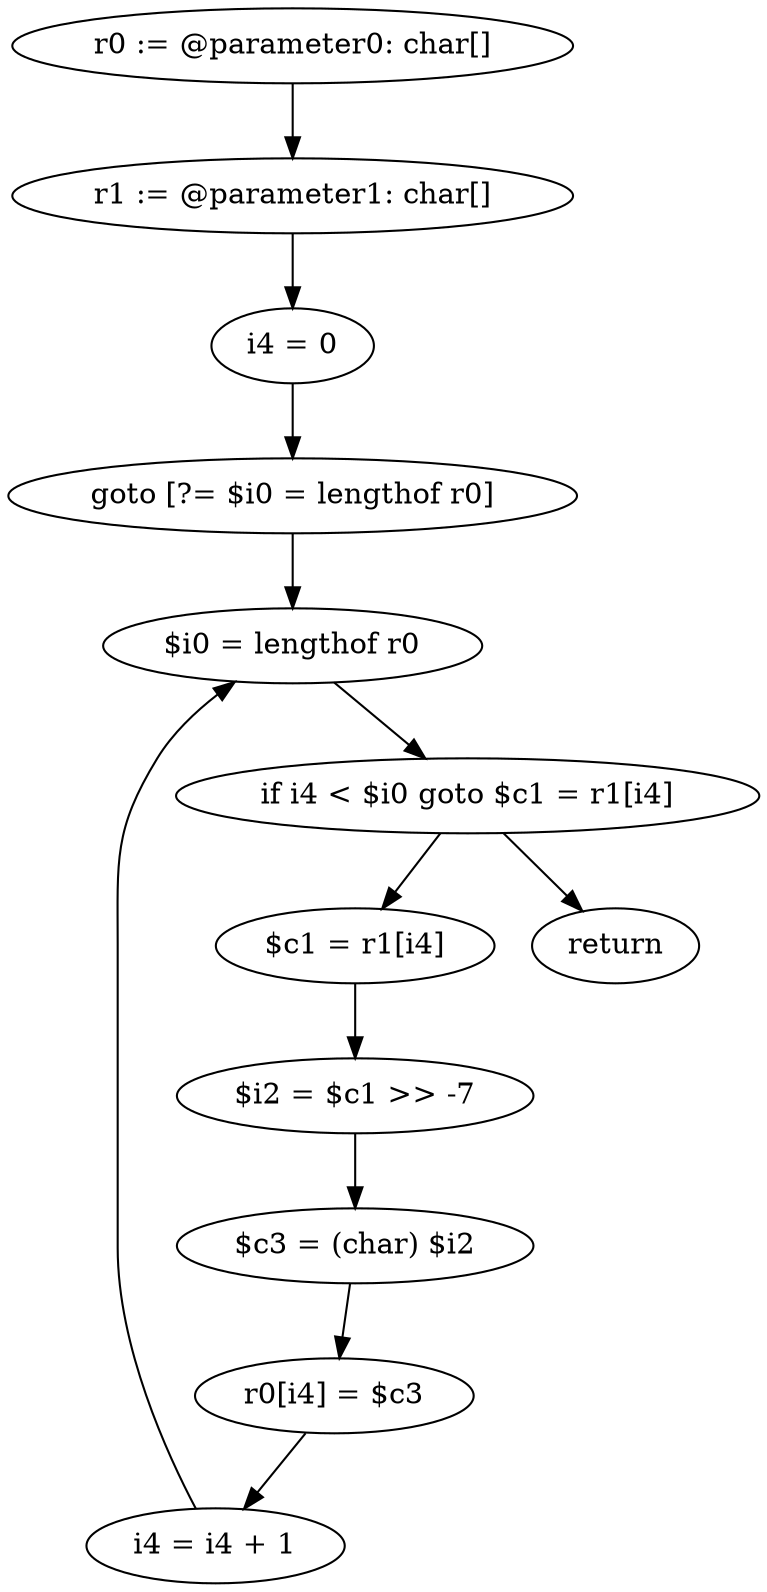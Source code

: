 digraph "unitGraph" {
    "r0 := @parameter0: char[]"
    "r1 := @parameter1: char[]"
    "i4 = 0"
    "goto [?= $i0 = lengthof r0]"
    "$c1 = r1[i4]"
    "$i2 = $c1 >> -7"
    "$c3 = (char) $i2"
    "r0[i4] = $c3"
    "i4 = i4 + 1"
    "$i0 = lengthof r0"
    "if i4 < $i0 goto $c1 = r1[i4]"
    "return"
    "r0 := @parameter0: char[]"->"r1 := @parameter1: char[]";
    "r1 := @parameter1: char[]"->"i4 = 0";
    "i4 = 0"->"goto [?= $i0 = lengthof r0]";
    "goto [?= $i0 = lengthof r0]"->"$i0 = lengthof r0";
    "$c1 = r1[i4]"->"$i2 = $c1 >> -7";
    "$i2 = $c1 >> -7"->"$c3 = (char) $i2";
    "$c3 = (char) $i2"->"r0[i4] = $c3";
    "r0[i4] = $c3"->"i4 = i4 + 1";
    "i4 = i4 + 1"->"$i0 = lengthof r0";
    "$i0 = lengthof r0"->"if i4 < $i0 goto $c1 = r1[i4]";
    "if i4 < $i0 goto $c1 = r1[i4]"->"return";
    "if i4 < $i0 goto $c1 = r1[i4]"->"$c1 = r1[i4]";
}
